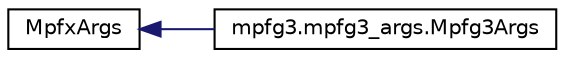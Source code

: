 digraph G
{
  edge [fontname="Helvetica",fontsize="10",labelfontname="Helvetica",labelfontsize="10"];
  node [fontname="Helvetica",fontsize="10",shape=record];
  rankdir=LR;
  Node1 [label="MpfxArgs",height=0.2,width=0.4,color="black", fillcolor="white", style="filled",URL="$classMpfxArgs.html"];
  Node1 -> Node2 [dir=back,color="midnightblue",fontsize="10",style="solid",fontname="Helvetica"];
  Node2 [label="mpfg3.mpfg3_args.Mpfg3Args",height=0.2,width=0.4,color="black", fillcolor="white", style="filled",URL="$classmpfg3_1_1mpfg3__args_1_1Mpfg3Args.html",tooltip="Management of command-line options."];
}
